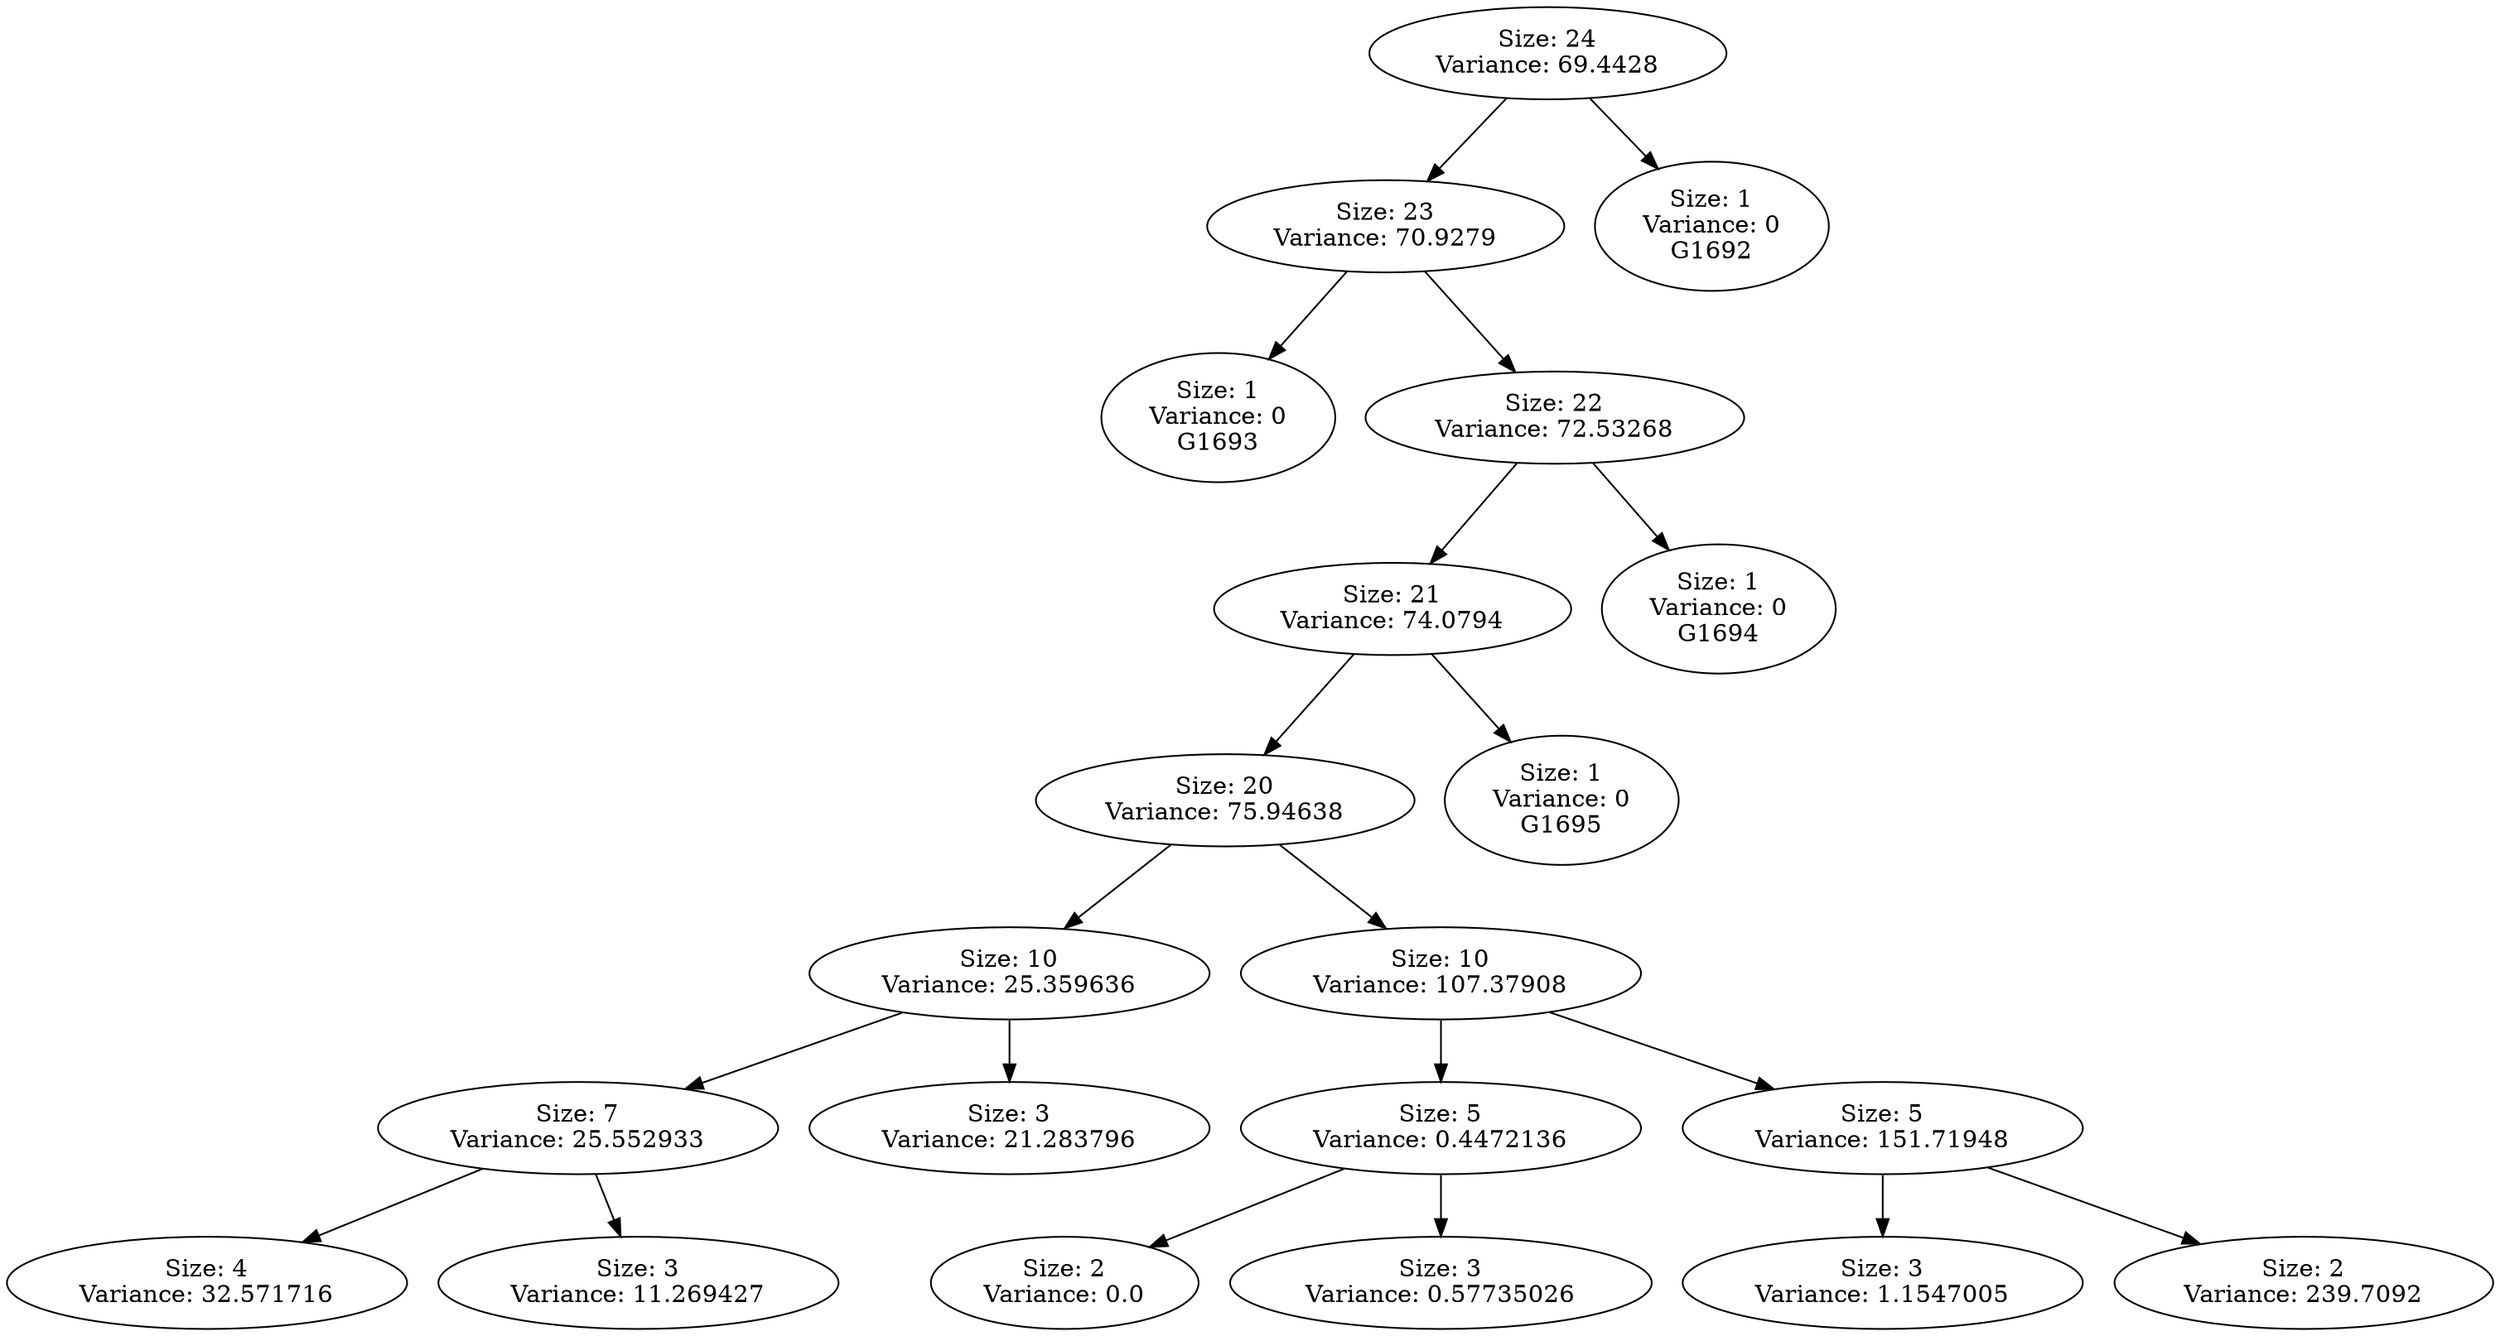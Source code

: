 DIGRAPH G {
"Size: 24\nVariance: 69.4428" -> "Size: 23\nVariance: 70.9279" L=0;
"Size: 24\nVariance: 69.4428" -> "Size: 1\nVariance: 0\nG1692" L=0;
"Size: 23\nVariance: 70.9279" -> "Size: 1\nVariance: 0\nG1693" L=1;
"Size: 23\nVariance: 70.9279" -> "Size: 22\nVariance: 72.53268" L=1;
"Size: 22\nVariance: 72.53268" -> "Size: 21\nVariance: 74.0794" L=2;
"Size: 22\nVariance: 72.53268" -> "Size: 1\nVariance: 0\nG1694" L=2;
"Size: 21\nVariance: 74.0794" -> "Size: 20\nVariance: 75.94638" L=3;
"Size: 21\nVariance: 74.0794" -> "Size: 1\nVariance: 0\nG1695" L=3;
"Size: 20\nVariance: 75.94638" -> "Size: 10\nVariance: 25.359636" L=4;
"Size: 20\nVariance: 75.94638" -> "Size: 10\nVariance: 107.37908" L=4;
"Size: 10\nVariance: 25.359636" -> "Size: 7\nVariance: 25.552933" L=5;
"Size: 10\nVariance: 25.359636" -> "Size: 3\nVariance: 21.283796" L=5;
"Size: 7\nVariance: 25.552933" -> "Size: 4\nVariance: 32.571716" L=6;
"Size: 7\nVariance: 25.552933" -> "Size: 3\nVariance: 11.269427" L=6;
"Size: 10\nVariance: 107.37908" -> "Size: 5\nVariance: 0.4472136" L=5;
"Size: 10\nVariance: 107.37908" -> "Size: 5\nVariance: 151.71948" L=5;
"Size: 5\nVariance: 0.4472136" -> "Size: 2\nVariance: 0.0" L=6;
"Size: 5\nVariance: 0.4472136" -> "Size: 3\nVariance: 0.57735026" L=6;
"Size: 5\nVariance: 151.71948" -> "Size: 3\nVariance: 1.1547005" L=6;
"Size: 5\nVariance: 151.71948" -> "Size: 2\nVariance: 239.7092" L=6;
}
